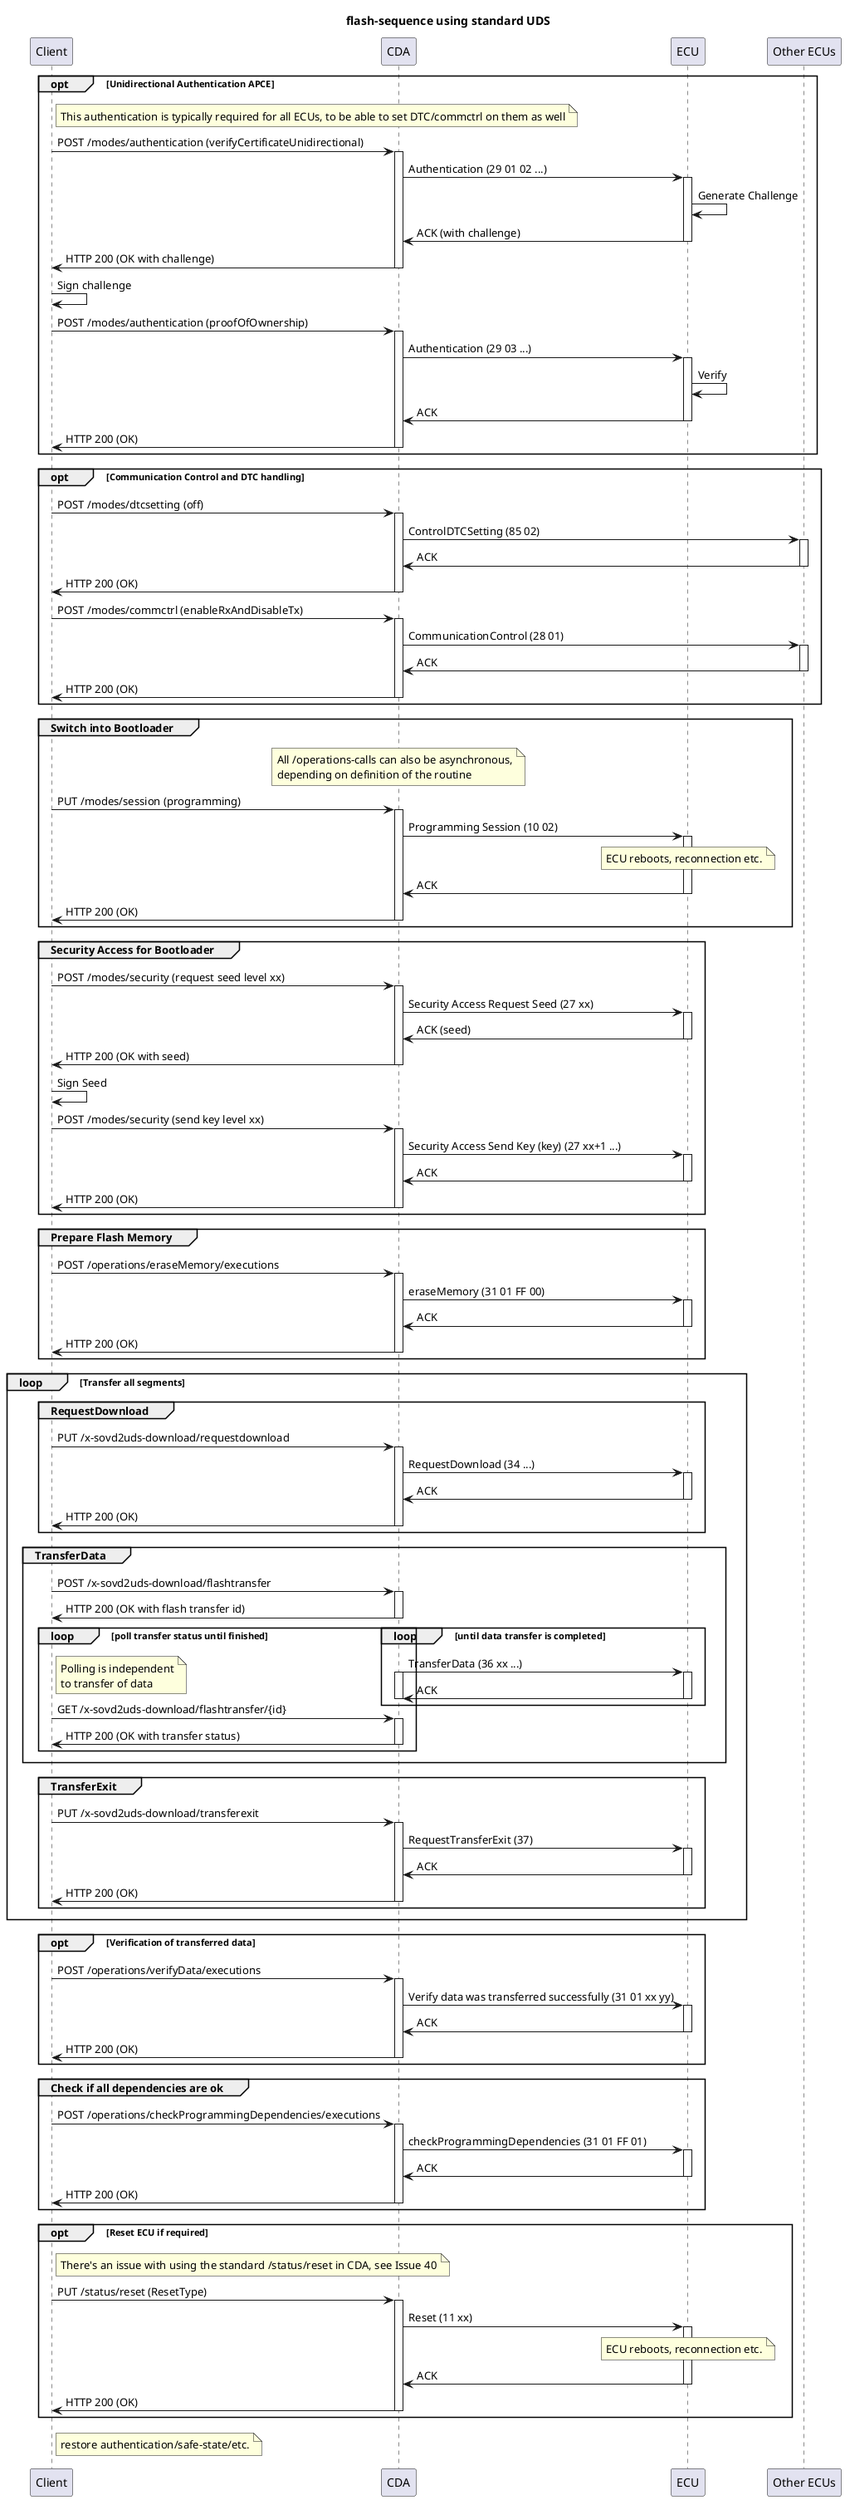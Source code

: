 @startuml
title flash-sequence using standard UDS

participant Client
participant CDA
participant ECU
participant "Other ECUs" as OtherECUs

!pragma teoz true

opt Unidirectional Authentication APCE
    note right of Client : This authentication is typically required for all ECUs, to be able to set DTC/commctrl on them as well
    Client -> CDA : POST /modes/authentication (verifyCertificateUnidirectional)
    activate CDA
    CDA -> ECU : Authentication (29 01 02 ...)
    activate ECU
    ECU -> ECU : Generate Challenge
    ECU -> CDA : ACK (with challenge)
    deactivate ECU
    CDA -> Client : HTTP 200 (OK with challenge)
    deactivate CDA

    Client -> Client : Sign challenge

    Client -> CDA : POST /modes/authentication (proofOfOwnership)
    activate CDA
    CDA -> ECU : Authentication (29 03 ...)
    activate ECU
    ECU -> ECU : Verify
    ECU -> CDA : ACK
    deactivate ECU
    CDA -> Client : HTTP 200 (OK)
    deactivate CDA
end

opt Communication Control and DTC handling
    Client -> CDA : POST /modes/dtcsetting (off)
    activate CDA
    CDA -> OtherECUs : ControlDTCSetting (85 02)
    activate OtherECUs
    OtherECUs -> CDA : ACK
    deactivate OtherECUs
    CDA -> Client : HTTP 200 (OK)
    deactivate CDA

    Client -> CDA : POST /modes/commctrl (enableRxAndDisableTx)
    activate CDA
    CDA -> OtherECUs : CommunicationControl (28 01)
    activate OtherECUs
    OtherECUs -> CDA : ACK
    deactivate OtherECUs
    CDA -> Client : HTTP 200 (OK)
    deactivate CDA
end

group Switch into Bootloader
    note over CDA: All /operations-calls can also be asynchronous,\ndepending on definition of the routine

    Client -> CDA : PUT /modes/session (programming)
    activate CDA
    CDA -> ECU : Programming Session (10 02)
    activate ECU
    note over ECU : ECU reboots, reconnection etc.
    ECU -> CDA : ACK
    deactivate ECU
    CDA -> Client : HTTP 200 (OK)
    deactivate CDA
end

group Security Access for Bootloader
    Client -> CDA : POST /modes/security (request seed level xx)
    activate CDA
    CDA -> ECU : Security Access Request Seed (27 xx)
    activate ECU
    ECU -> CDA : ACK (seed)
    deactivate ECU
    CDA -> Client : HTTP 200 (OK with seed)
    deactivate CDA

    Client -> Client : Sign Seed

    Client -> CDA: POST /modes/security (send key level xx)
    activate CDA
    CDA -> ECU : Security Access Send Key (key) (27 xx+1 ...)
    activate ECU
    ECU -> CDA : ACK
    deactivate ECU
    CDA -> Client : HTTP 200 (OK)
    deactivate CDA
end

group Prepare Flash Memory
    Client -> CDA: POST /operations/eraseMemory/executions
    activate CDA
    CDA -> ECU : eraseMemory (31 01 FF 00)
    activate ECU
    ECU -> CDA : ACK
    deactivate ECU
    CDA -> Client : HTTP 200 (OK)
    deactivate CDA
end

loop Transfer all segments
    group RequestDownload
        Client -> CDA: PUT /x-sovd2uds-download/requestdownload
        activate CDA
        CDA -> ECU : RequestDownload (34 ...)
        activate ECU
        ECU -> CDA : ACK
        deactivate ECU
        CDA -> Client: HTTP 200 (OK)
        deactivate CDA
    end

    group TransferData
        Client -> CDA: POST /x-sovd2uds-download/flashtransfer
        activate CDA
        CDA -> Client: HTTP 200 (OK with flash transfer id)
        deactivate CDA

        loop until data transfer is completed
            CDA -> ECU: TransferData (36 xx ...)
            activate CDA
            activate ECU
            ECU -> CDA : ACK
            deactivate ECU
            deactivate CDA
        end
        & loop poll transfer status until finished
            note right of Client: Polling is independent\nto transfer of data
            Client -> CDA: GET /x-sovd2uds-download/flashtransfer/{id}
            activate CDA
            CDA -> Client: HTTP 200 (OK with transfer status)
            deactivate CDA
        end
    end

    group TransferExit
        Client -> CDA: PUT /x-sovd2uds-download/transferexit
        activate CDA
        CDA -> ECU : RequestTransferExit (37)
        activate ECU
        ECU -> CDA : ACK
        deactivate ECU
        CDA -> Client: HTTP 200 (OK)
        deactivate CDA
    end
end

opt Verification of transferred data
    Client -> CDA: POST /operations/verifyData/executions
    activate CDA
    CDA -> ECU : Verify data was transferred successfully (31 01 xx yy)
    activate ECU
    ECU -> CDA : ACK
    deactivate ECU
    CDA -> Client: HTTP 200 (OK)
    deactivate CDA
end


group Check if all dependencies are ok
    Client -> CDA: POST /operations/checkProgrammingDependencies/executions
    activate CDA
    CDA -> ECU: checkProgrammingDependencies (31 01 FF 01)
    activate ECU
    ECU -> CDA : ACK
    deactivate ECU
    CDA -> Client: HTTP 200 (OK)
    deactivate CDA
end

opt Reset ECU if required
    note right of Client: There's an issue with using the standard /status/reset in CDA, see Issue 40
    Client -> CDA: PUT /status/reset (ResetType)
    activate CDA
    CDA -> ECU: Reset (11 xx)
    activate ECU
    note over ECU : ECU reboots, reconnection etc.
    ECU -> CDA : ACK
    deactivate ECU
    CDA -> Client: HTTP 200 (OK)
    deactivate CDA
end

note right of Client: restore authentication/safe-state/etc.
@enduml